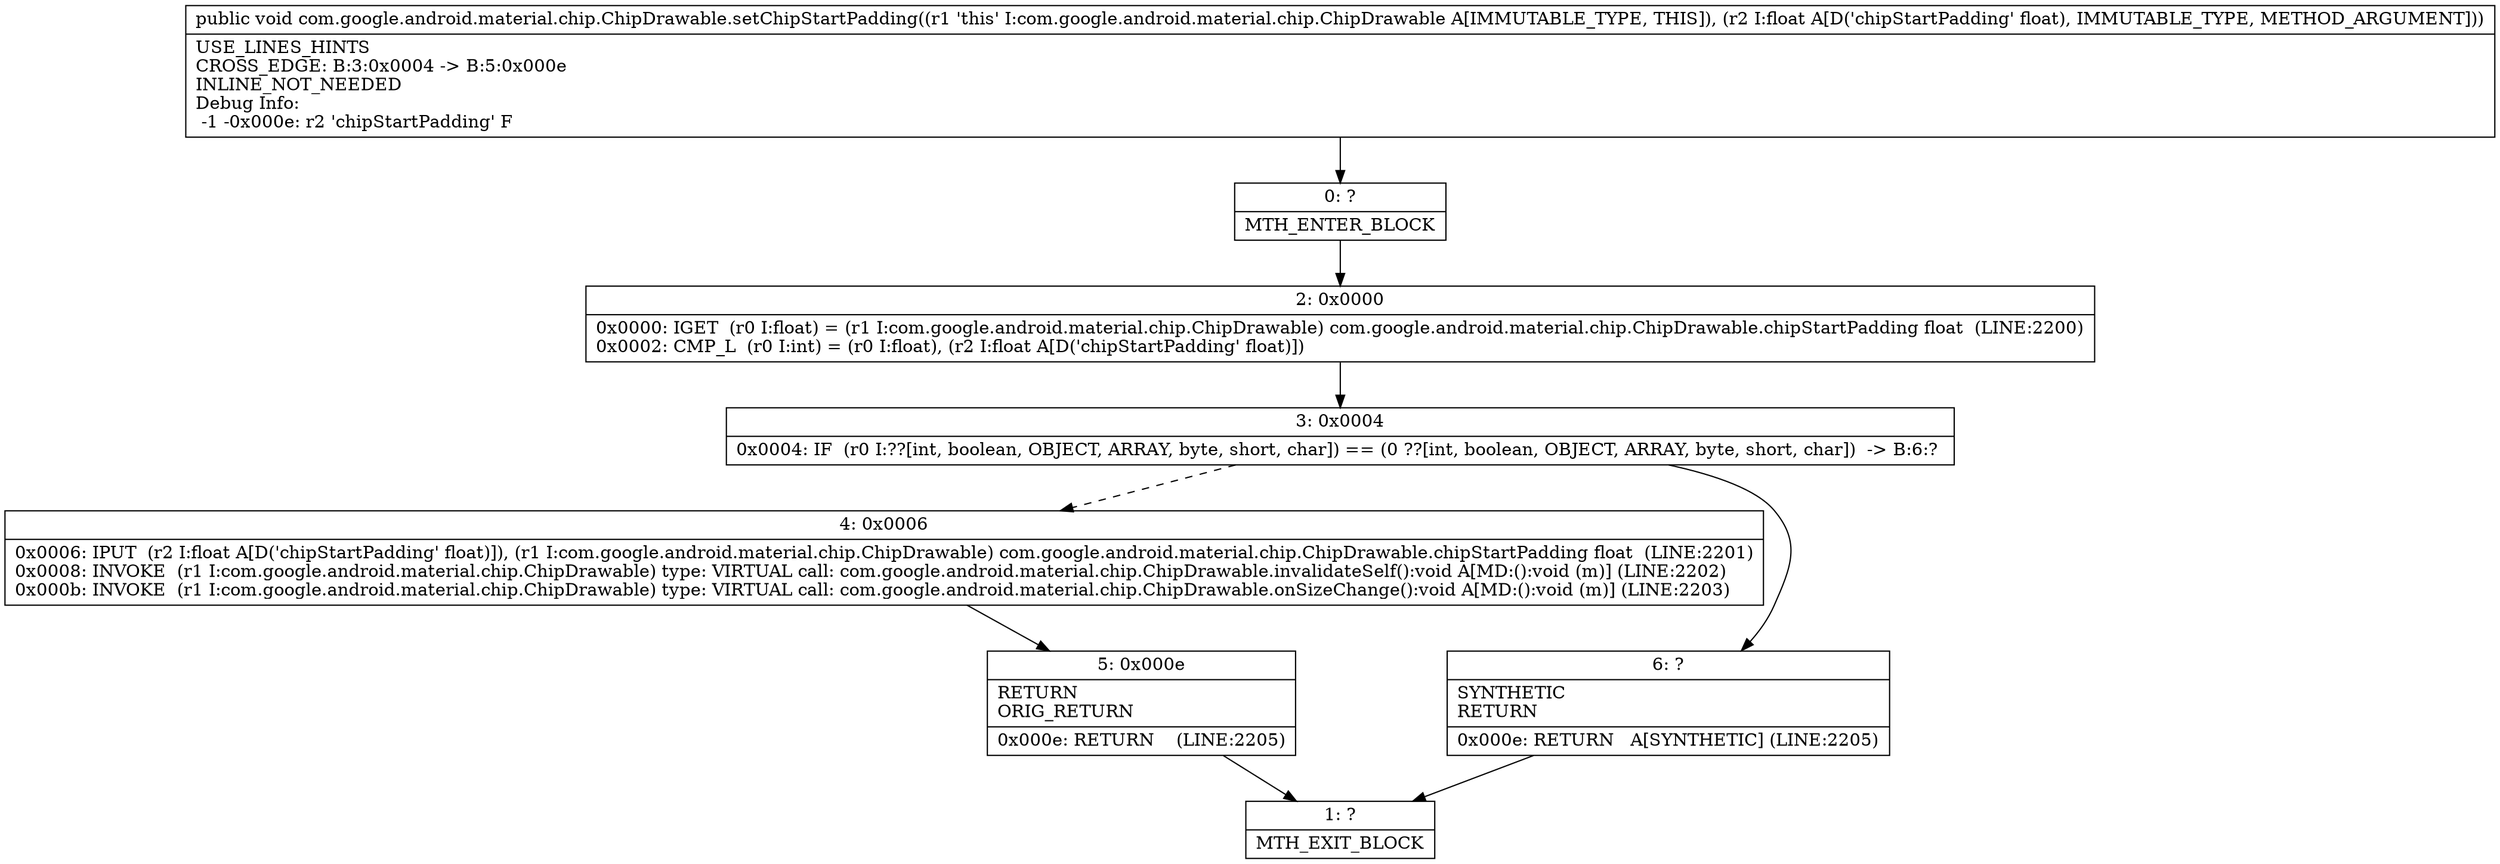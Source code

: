 digraph "CFG forcom.google.android.material.chip.ChipDrawable.setChipStartPadding(F)V" {
Node_0 [shape=record,label="{0\:\ ?|MTH_ENTER_BLOCK\l}"];
Node_2 [shape=record,label="{2\:\ 0x0000|0x0000: IGET  (r0 I:float) = (r1 I:com.google.android.material.chip.ChipDrawable) com.google.android.material.chip.ChipDrawable.chipStartPadding float  (LINE:2200)\l0x0002: CMP_L  (r0 I:int) = (r0 I:float), (r2 I:float A[D('chipStartPadding' float)]) \l}"];
Node_3 [shape=record,label="{3\:\ 0x0004|0x0004: IF  (r0 I:??[int, boolean, OBJECT, ARRAY, byte, short, char]) == (0 ??[int, boolean, OBJECT, ARRAY, byte, short, char])  \-\> B:6:? \l}"];
Node_4 [shape=record,label="{4\:\ 0x0006|0x0006: IPUT  (r2 I:float A[D('chipStartPadding' float)]), (r1 I:com.google.android.material.chip.ChipDrawable) com.google.android.material.chip.ChipDrawable.chipStartPadding float  (LINE:2201)\l0x0008: INVOKE  (r1 I:com.google.android.material.chip.ChipDrawable) type: VIRTUAL call: com.google.android.material.chip.ChipDrawable.invalidateSelf():void A[MD:():void (m)] (LINE:2202)\l0x000b: INVOKE  (r1 I:com.google.android.material.chip.ChipDrawable) type: VIRTUAL call: com.google.android.material.chip.ChipDrawable.onSizeChange():void A[MD:():void (m)] (LINE:2203)\l}"];
Node_5 [shape=record,label="{5\:\ 0x000e|RETURN\lORIG_RETURN\l|0x000e: RETURN    (LINE:2205)\l}"];
Node_1 [shape=record,label="{1\:\ ?|MTH_EXIT_BLOCK\l}"];
Node_6 [shape=record,label="{6\:\ ?|SYNTHETIC\lRETURN\l|0x000e: RETURN   A[SYNTHETIC] (LINE:2205)\l}"];
MethodNode[shape=record,label="{public void com.google.android.material.chip.ChipDrawable.setChipStartPadding((r1 'this' I:com.google.android.material.chip.ChipDrawable A[IMMUTABLE_TYPE, THIS]), (r2 I:float A[D('chipStartPadding' float), IMMUTABLE_TYPE, METHOD_ARGUMENT]))  | USE_LINES_HINTS\lCROSS_EDGE: B:3:0x0004 \-\> B:5:0x000e\lINLINE_NOT_NEEDED\lDebug Info:\l  \-1 \-0x000e: r2 'chipStartPadding' F\l}"];
MethodNode -> Node_0;Node_0 -> Node_2;
Node_2 -> Node_3;
Node_3 -> Node_4[style=dashed];
Node_3 -> Node_6;
Node_4 -> Node_5;
Node_5 -> Node_1;
Node_6 -> Node_1;
}

